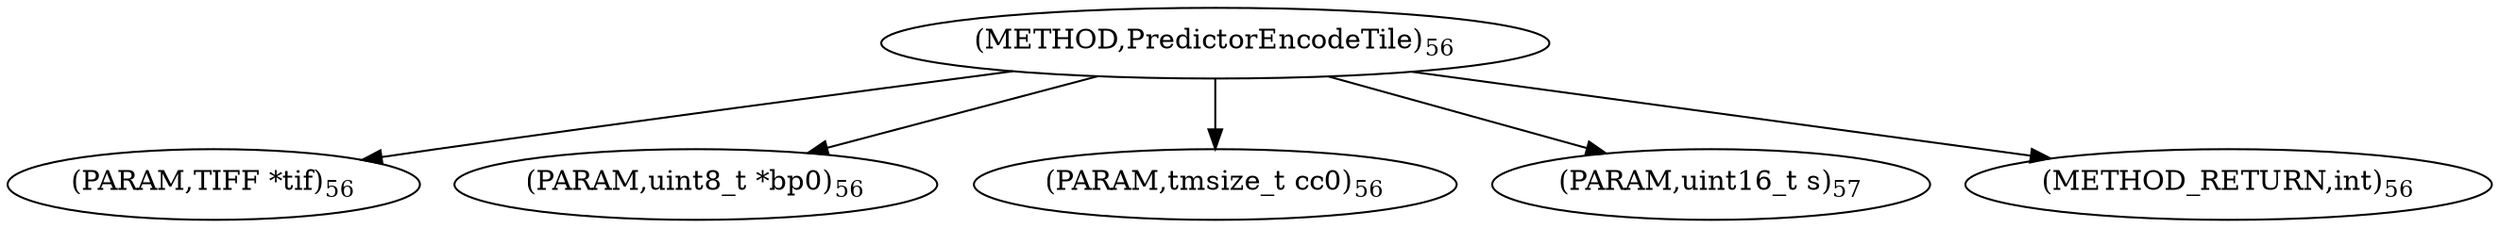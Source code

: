 digraph "PredictorEncodeTile" {  
"35731" [label = <(METHOD,PredictorEncodeTile)<SUB>56</SUB>> ]
"35732" [label = <(PARAM,TIFF *tif)<SUB>56</SUB>> ]
"35733" [label = <(PARAM,uint8_t *bp0)<SUB>56</SUB>> ]
"35734" [label = <(PARAM,tmsize_t cc0)<SUB>56</SUB>> ]
"35735" [label = <(PARAM,uint16_t s)<SUB>57</SUB>> ]
"35736" [label = <(METHOD_RETURN,int)<SUB>56</SUB>> ]
  "35731" -> "35732" 
  "35731" -> "35733" 
  "35731" -> "35734" 
  "35731" -> "35735" 
  "35731" -> "35736" 
}
